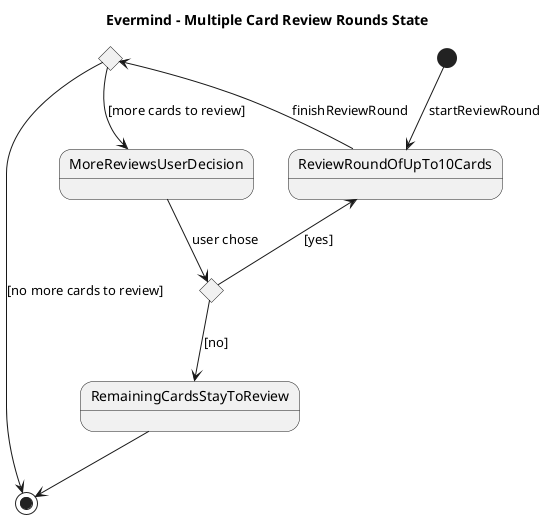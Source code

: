 @startuml
'skinparam nodesep 200
'left to right direction
title Evermind - Multiple Card Review Rounds State

state choice <<choice>>
state choice2 <<choice>>

[*] -down-> ReviewRoundOfUpTo10Cards : startReviewRound
ReviewRoundOfUpTo10Cards -up-> choice : finishReviewRound
choice --> [*] : [no more cards to review]
choice --> MoreReviewsUserDecision : [more cards to review]
MoreReviewsUserDecision --> choice2 : user chose
choice2 -up-> ReviewRoundOfUpTo10Cards : [yes]
choice2 --> RemainingCardsStayToReview : [no]
RemainingCardsStayToReview --> [*]


@enduml